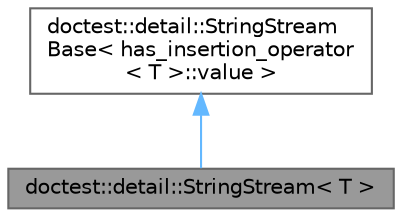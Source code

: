digraph "doctest::detail::StringStream&lt; T &gt;"
{
 // LATEX_PDF_SIZE
  bgcolor="transparent";
  edge [fontname=Helvetica,fontsize=10,labelfontname=Helvetica,labelfontsize=10];
  node [fontname=Helvetica,fontsize=10,shape=box,height=0.2,width=0.4];
  Node1 [id="Node000001",label="doctest::detail::StringStream\< T \>",height=0.2,width=0.4,color="gray40", fillcolor="grey60", style="filled", fontcolor="black",tooltip=" "];
  Node2 -> Node1 [id="edge1_Node000001_Node000002",dir="back",color="steelblue1",style="solid",tooltip=" "];
  Node2 [id="Node000002",label="doctest::detail::StringStream\lBase\< has_insertion_operator\l\< T \>::value \>",height=0.2,width=0.4,color="gray40", fillcolor="white", style="filled",URL="$structdoctest_1_1detail_1_1_string_stream_base.html",tooltip=" "];
}
